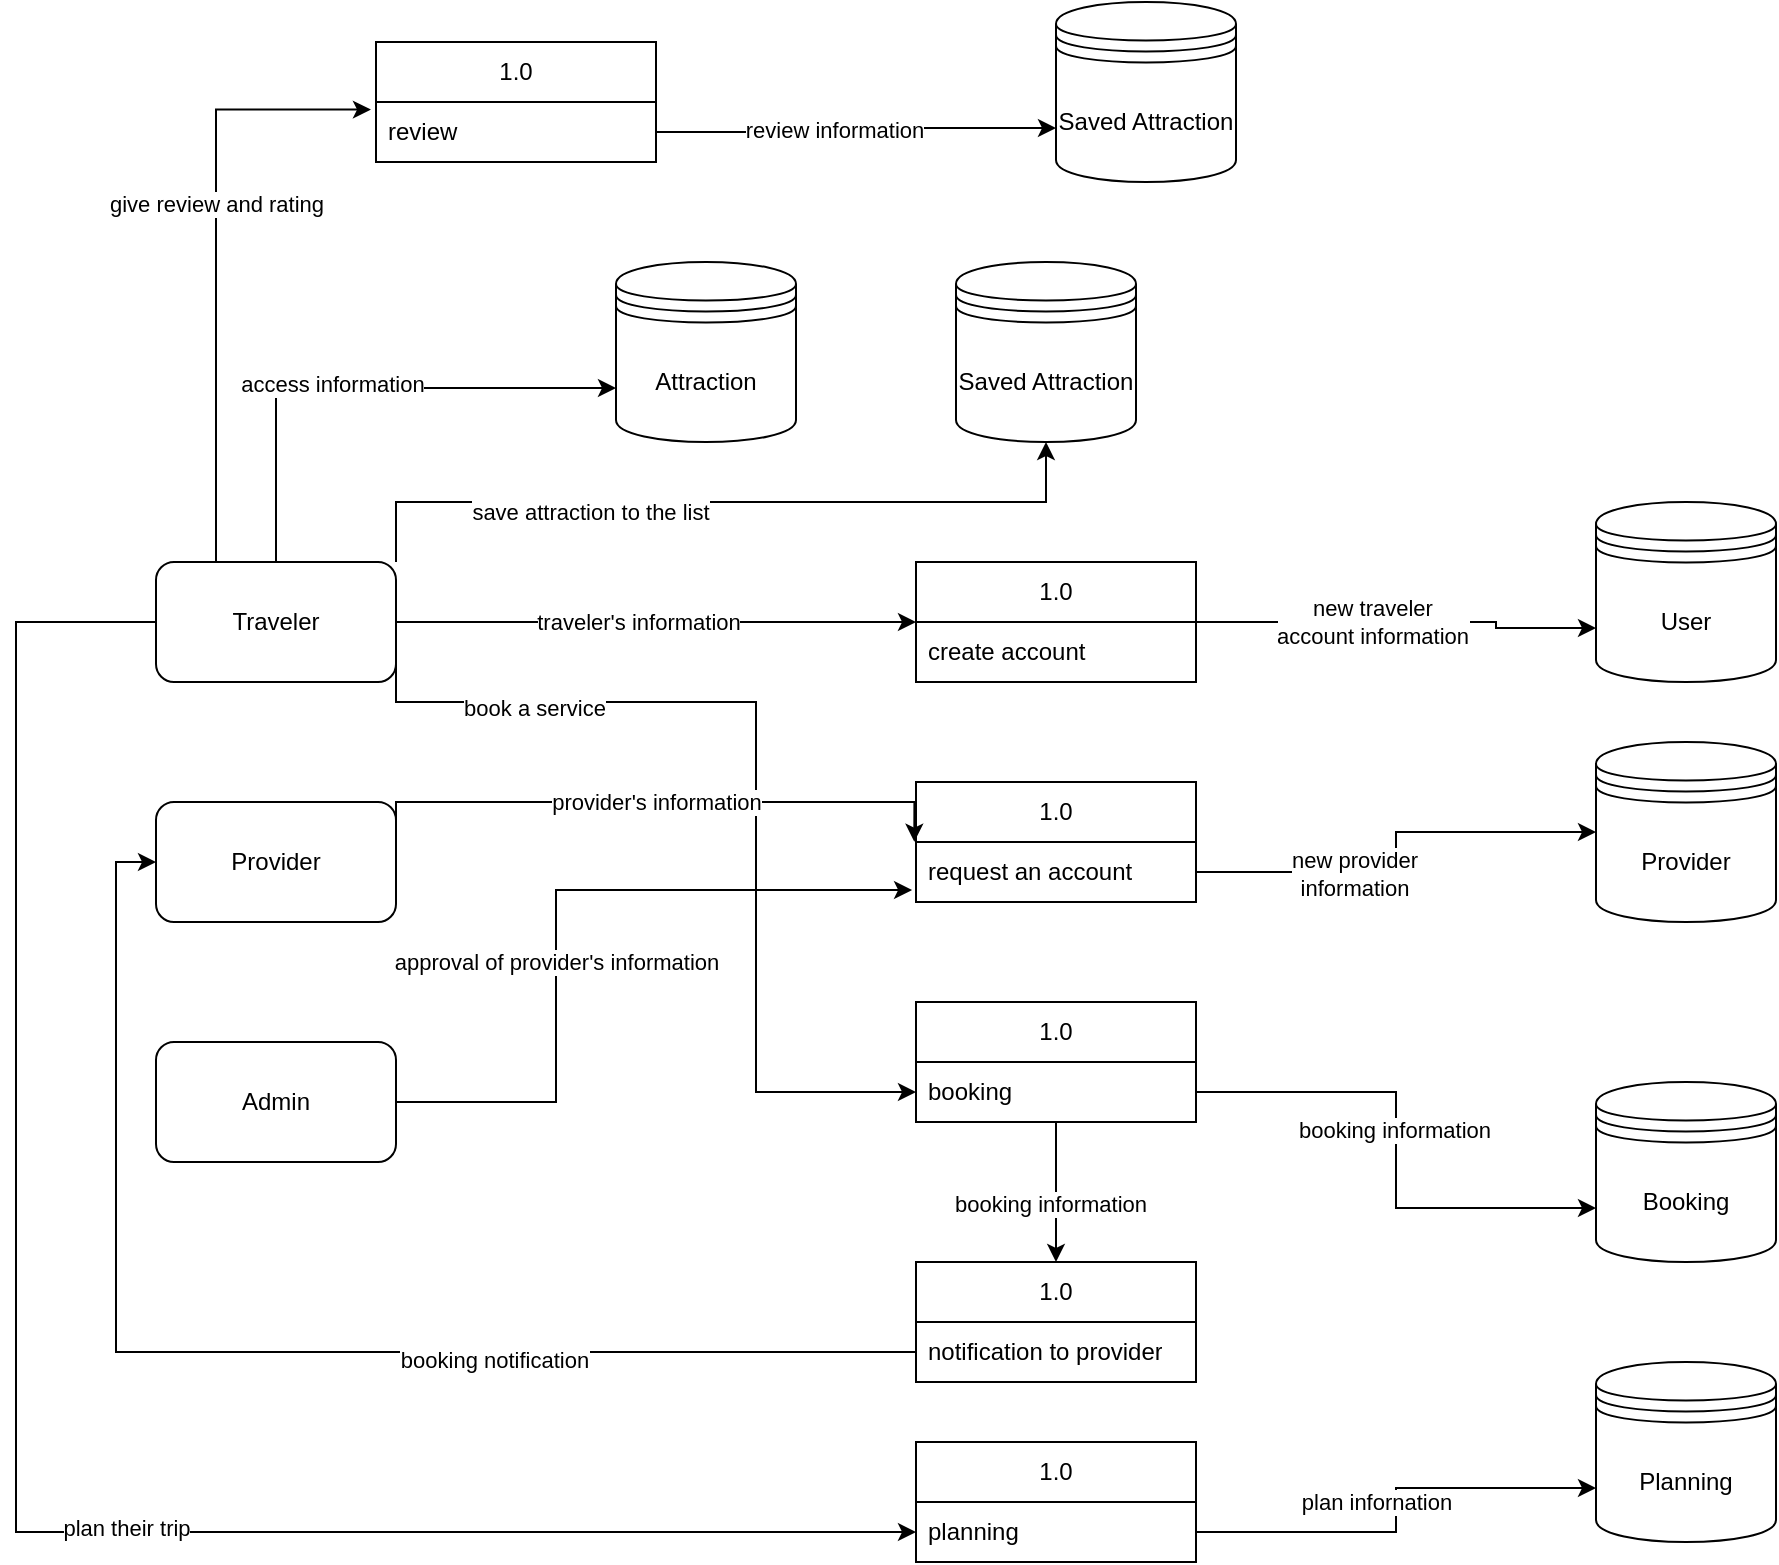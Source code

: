 <mxfile version="22.1.11" type="github">
  <diagram name="Page-1" id="x7pPGoIkAFaXnZ65KSYN">
    <mxGraphModel dx="1122" dy="855" grid="1" gridSize="10" guides="1" tooltips="1" connect="1" arrows="1" fold="1" page="1" pageScale="1" pageWidth="1169" pageHeight="827" math="0" shadow="0">
      <root>
        <mxCell id="0" />
        <mxCell id="1" parent="0" />
        <mxCell id="oVwR3Ivo_K4TMXfbhouS-9" style="edgeStyle=orthogonalEdgeStyle;rounded=0;orthogonalLoop=1;jettySize=auto;html=1;exitX=1;exitY=0.5;exitDx=0;exitDy=0;entryX=0;entryY=0.5;entryDx=0;entryDy=0;" parent="1" source="oVwR3Ivo_K4TMXfbhouS-1" target="oVwR3Ivo_K4TMXfbhouS-5" edge="1">
          <mxGeometry relative="1" as="geometry">
            <Array as="points">
              <mxPoint x="520" y="340" />
              <mxPoint x="520" y="340" />
            </Array>
          </mxGeometry>
        </mxCell>
        <mxCell id="oVwR3Ivo_K4TMXfbhouS-10" value="traveler&#39;s information" style="edgeLabel;html=1;align=center;verticalAlign=middle;resizable=0;points=[];" parent="oVwR3Ivo_K4TMXfbhouS-9" vertex="1" connectable="0">
          <mxGeometry x="0.287" y="-1" relative="1" as="geometry">
            <mxPoint x="-47" y="-1" as="offset" />
          </mxGeometry>
        </mxCell>
        <mxCell id="OimmYH5gWV8oMCqZV-XM-19" style="edgeStyle=orthogonalEdgeStyle;rounded=0;orthogonalLoop=1;jettySize=auto;html=1;exitX=0.5;exitY=0;exitDx=0;exitDy=0;entryX=0;entryY=0.7;entryDx=0;entryDy=0;" edge="1" parent="1" source="oVwR3Ivo_K4TMXfbhouS-1" target="OimmYH5gWV8oMCqZV-XM-17">
          <mxGeometry relative="1" as="geometry" />
        </mxCell>
        <mxCell id="OimmYH5gWV8oMCqZV-XM-20" value="access information" style="edgeLabel;html=1;align=center;verticalAlign=middle;resizable=0;points=[];" vertex="1" connectable="0" parent="OimmYH5gWV8oMCqZV-XM-19">
          <mxGeometry x="-0.11" y="2" relative="1" as="geometry">
            <mxPoint as="offset" />
          </mxGeometry>
        </mxCell>
        <mxCell id="OimmYH5gWV8oMCqZV-XM-22" style="edgeStyle=orthogonalEdgeStyle;rounded=0;orthogonalLoop=1;jettySize=auto;html=1;exitX=1;exitY=0;exitDx=0;exitDy=0;" edge="1" parent="1" source="oVwR3Ivo_K4TMXfbhouS-1" target="OimmYH5gWV8oMCqZV-XM-18">
          <mxGeometry relative="1" as="geometry" />
        </mxCell>
        <mxCell id="OimmYH5gWV8oMCqZV-XM-23" value="save attraction to the list" style="edgeLabel;html=1;align=center;verticalAlign=middle;resizable=0;points=[];" vertex="1" connectable="0" parent="OimmYH5gWV8oMCqZV-XM-22">
          <mxGeometry x="-0.339" y="-5" relative="1" as="geometry">
            <mxPoint as="offset" />
          </mxGeometry>
        </mxCell>
        <mxCell id="OimmYH5gWV8oMCqZV-XM-30" style="edgeStyle=orthogonalEdgeStyle;rounded=0;orthogonalLoop=1;jettySize=auto;html=1;exitX=1;exitY=0.75;exitDx=0;exitDy=0;entryX=0;entryY=0.5;entryDx=0;entryDy=0;" edge="1" parent="1" source="oVwR3Ivo_K4TMXfbhouS-1" target="OimmYH5gWV8oMCqZV-XM-29">
          <mxGeometry relative="1" as="geometry">
            <Array as="points">
              <mxPoint x="320" y="380" />
              <mxPoint x="500" y="380" />
              <mxPoint x="500" y="575" />
            </Array>
          </mxGeometry>
        </mxCell>
        <mxCell id="OimmYH5gWV8oMCqZV-XM-31" value="book a service" style="edgeLabel;html=1;align=center;verticalAlign=middle;resizable=0;points=[];" vertex="1" connectable="0" parent="OimmYH5gWV8oMCqZV-XM-30">
          <mxGeometry x="-0.61" y="-3" relative="1" as="geometry">
            <mxPoint as="offset" />
          </mxGeometry>
        </mxCell>
        <mxCell id="OimmYH5gWV8oMCqZV-XM-60" style="edgeStyle=orthogonalEdgeStyle;rounded=0;orthogonalLoop=1;jettySize=auto;html=1;exitX=0;exitY=0.5;exitDx=0;exitDy=0;entryX=0;entryY=0.5;entryDx=0;entryDy=0;" edge="1" parent="1" source="oVwR3Ivo_K4TMXfbhouS-1" target="OimmYH5gWV8oMCqZV-XM-59">
          <mxGeometry relative="1" as="geometry">
            <Array as="points">
              <mxPoint x="130" y="340" />
              <mxPoint x="130" y="795" />
            </Array>
          </mxGeometry>
        </mxCell>
        <mxCell id="OimmYH5gWV8oMCqZV-XM-61" value="plan their trip" style="edgeLabel;html=1;align=center;verticalAlign=middle;resizable=0;points=[];" vertex="1" connectable="0" parent="OimmYH5gWV8oMCqZV-XM-60">
          <mxGeometry x="0.19" y="2" relative="1" as="geometry">
            <mxPoint as="offset" />
          </mxGeometry>
        </mxCell>
        <mxCell id="oVwR3Ivo_K4TMXfbhouS-1" value="Traveler" style="rounded=1;whiteSpace=wrap;html=1;" parent="1" vertex="1">
          <mxGeometry x="200" y="310" width="120" height="60" as="geometry" />
        </mxCell>
        <mxCell id="oVwR3Ivo_K4TMXfbhouS-2" value="Provider" style="rounded=1;whiteSpace=wrap;html=1;" parent="1" vertex="1">
          <mxGeometry x="200" y="430" width="120" height="60" as="geometry" />
        </mxCell>
        <mxCell id="oVwR3Ivo_K4TMXfbhouS-3" value="Admin" style="rounded=1;whiteSpace=wrap;html=1;" parent="1" vertex="1">
          <mxGeometry x="200" y="550" width="120" height="60" as="geometry" />
        </mxCell>
        <mxCell id="oVwR3Ivo_K4TMXfbhouS-5" value="1.0" style="swimlane;fontStyle=0;childLayout=stackLayout;horizontal=1;startSize=30;horizontalStack=0;resizeParent=1;resizeParentMax=0;resizeLast=0;collapsible=1;marginBottom=0;whiteSpace=wrap;html=1;" parent="1" vertex="1">
          <mxGeometry x="580" y="310" width="140" height="60" as="geometry" />
        </mxCell>
        <mxCell id="oVwR3Ivo_K4TMXfbhouS-6" value="create account" style="text;strokeColor=none;fillColor=none;align=left;verticalAlign=middle;spacingLeft=4;spacingRight=4;overflow=hidden;points=[[0,0.5],[1,0.5]];portConstraint=eastwest;rotatable=0;whiteSpace=wrap;html=1;" parent="oVwR3Ivo_K4TMXfbhouS-5" vertex="1">
          <mxGeometry y="30" width="140" height="30" as="geometry" />
        </mxCell>
        <mxCell id="OimmYH5gWV8oMCqZV-XM-3" value="User" style="shape=datastore;whiteSpace=wrap;html=1;" vertex="1" parent="1">
          <mxGeometry x="920" y="280" width="90" height="90" as="geometry" />
        </mxCell>
        <mxCell id="OimmYH5gWV8oMCqZV-XM-4" style="edgeStyle=orthogonalEdgeStyle;rounded=0;orthogonalLoop=1;jettySize=auto;html=1;exitX=1;exitY=0.5;exitDx=0;exitDy=0;entryX=0;entryY=0.7;entryDx=0;entryDy=0;" edge="1" parent="1" source="oVwR3Ivo_K4TMXfbhouS-6" target="OimmYH5gWV8oMCqZV-XM-3">
          <mxGeometry relative="1" as="geometry">
            <Array as="points">
              <mxPoint x="720" y="340" />
              <mxPoint x="870" y="340" />
              <mxPoint x="870" y="343" />
            </Array>
          </mxGeometry>
        </mxCell>
        <mxCell id="OimmYH5gWV8oMCqZV-XM-5" value="new traveler&lt;br&gt;account information" style="edgeLabel;html=1;align=center;verticalAlign=middle;resizable=0;points=[];" vertex="1" connectable="0" parent="OimmYH5gWV8oMCqZV-XM-4">
          <mxGeometry x="-0.059" relative="1" as="geometry">
            <mxPoint as="offset" />
          </mxGeometry>
        </mxCell>
        <mxCell id="OimmYH5gWV8oMCqZV-XM-6" value="1.0" style="swimlane;fontStyle=0;childLayout=stackLayout;horizontal=1;startSize=30;horizontalStack=0;resizeParent=1;resizeParentMax=0;resizeLast=0;collapsible=1;marginBottom=0;whiteSpace=wrap;html=1;" vertex="1" parent="1">
          <mxGeometry x="580" y="420" width="140" height="60" as="geometry" />
        </mxCell>
        <mxCell id="OimmYH5gWV8oMCqZV-XM-7" value="request an account" style="text;strokeColor=none;fillColor=none;align=left;verticalAlign=middle;spacingLeft=4;spacingRight=4;overflow=hidden;points=[[0,0.5],[1,0.5]];portConstraint=eastwest;rotatable=0;whiteSpace=wrap;html=1;" vertex="1" parent="OimmYH5gWV8oMCqZV-XM-6">
          <mxGeometry y="30" width="140" height="30" as="geometry" />
        </mxCell>
        <mxCell id="OimmYH5gWV8oMCqZV-XM-9" style="edgeStyle=orthogonalEdgeStyle;rounded=0;orthogonalLoop=1;jettySize=auto;html=1;exitX=1;exitY=0.5;exitDx=0;exitDy=0;entryX=-0.006;entryY=0.328;entryDx=0;entryDy=0;entryPerimeter=0;" edge="1" parent="1">
          <mxGeometry relative="1" as="geometry">
            <mxPoint x="320" y="450" as="sourcePoint" />
            <mxPoint x="579.16" y="449.84" as="targetPoint" />
            <Array as="points">
              <mxPoint x="320" y="430" />
              <mxPoint x="579" y="430" />
            </Array>
          </mxGeometry>
        </mxCell>
        <mxCell id="OimmYH5gWV8oMCqZV-XM-10" value="provider&#39;s information" style="edgeLabel;html=1;align=center;verticalAlign=middle;resizable=0;points=[];" vertex="1" connectable="0" parent="OimmYH5gWV8oMCqZV-XM-9">
          <mxGeometry x="0.136" y="-3" relative="1" as="geometry">
            <mxPoint x="-20" y="-3" as="offset" />
          </mxGeometry>
        </mxCell>
        <mxCell id="OimmYH5gWV8oMCqZV-XM-11" style="edgeStyle=orthogonalEdgeStyle;rounded=0;orthogonalLoop=1;jettySize=auto;html=1;exitX=1;exitY=0.5;exitDx=0;exitDy=0;entryX=-0.014;entryY=0.8;entryDx=0;entryDy=0;entryPerimeter=0;" edge="1" parent="1" source="oVwR3Ivo_K4TMXfbhouS-3" target="OimmYH5gWV8oMCqZV-XM-7">
          <mxGeometry relative="1" as="geometry">
            <Array as="points">
              <mxPoint x="400" y="580" />
              <mxPoint x="400" y="474" />
            </Array>
          </mxGeometry>
        </mxCell>
        <mxCell id="OimmYH5gWV8oMCqZV-XM-12" value="approval of provider&#39;s information" style="edgeLabel;html=1;align=center;verticalAlign=middle;resizable=0;points=[];" vertex="1" connectable="0" parent="OimmYH5gWV8oMCqZV-XM-11">
          <mxGeometry x="-0.786" y="-1" relative="1" as="geometry">
            <mxPoint x="41" y="-71" as="offset" />
          </mxGeometry>
        </mxCell>
        <mxCell id="OimmYH5gWV8oMCqZV-XM-17" value="Attraction" style="shape=datastore;whiteSpace=wrap;html=1;" vertex="1" parent="1">
          <mxGeometry x="430" y="160" width="90" height="90" as="geometry" />
        </mxCell>
        <mxCell id="OimmYH5gWV8oMCqZV-XM-18" value="Saved Attraction" style="shape=datastore;whiteSpace=wrap;html=1;" vertex="1" parent="1">
          <mxGeometry x="600" y="160" width="90" height="90" as="geometry" />
        </mxCell>
        <mxCell id="OimmYH5gWV8oMCqZV-XM-28" value="1.0" style="swimlane;fontStyle=0;childLayout=stackLayout;horizontal=1;startSize=30;horizontalStack=0;resizeParent=1;resizeParentMax=0;resizeLast=0;collapsible=1;marginBottom=0;whiteSpace=wrap;html=1;" vertex="1" parent="1">
          <mxGeometry x="580" y="530" width="140" height="60" as="geometry" />
        </mxCell>
        <mxCell id="OimmYH5gWV8oMCqZV-XM-29" value="booking" style="text;strokeColor=none;fillColor=none;align=left;verticalAlign=middle;spacingLeft=4;spacingRight=4;overflow=hidden;points=[[0,0.5],[1,0.5]];portConstraint=eastwest;rotatable=0;whiteSpace=wrap;html=1;" vertex="1" parent="OimmYH5gWV8oMCqZV-XM-28">
          <mxGeometry y="30" width="140" height="30" as="geometry" />
        </mxCell>
        <mxCell id="OimmYH5gWV8oMCqZV-XM-32" value="Booking" style="shape=datastore;whiteSpace=wrap;html=1;" vertex="1" parent="1">
          <mxGeometry x="920" y="570" width="90" height="90" as="geometry" />
        </mxCell>
        <mxCell id="OimmYH5gWV8oMCqZV-XM-33" style="edgeStyle=orthogonalEdgeStyle;rounded=0;orthogonalLoop=1;jettySize=auto;html=1;entryX=0;entryY=0.7;entryDx=0;entryDy=0;" edge="1" parent="1" source="OimmYH5gWV8oMCqZV-XM-29" target="OimmYH5gWV8oMCqZV-XM-32">
          <mxGeometry relative="1" as="geometry" />
        </mxCell>
        <mxCell id="OimmYH5gWV8oMCqZV-XM-35" value="booking information" style="edgeLabel;html=1;align=center;verticalAlign=middle;resizable=0;points=[];" vertex="1" connectable="0" parent="OimmYH5gWV8oMCqZV-XM-33">
          <mxGeometry x="-0.081" y="-1" relative="1" as="geometry">
            <mxPoint as="offset" />
          </mxGeometry>
        </mxCell>
        <mxCell id="OimmYH5gWV8oMCqZV-XM-36" value="1.0" style="swimlane;fontStyle=0;childLayout=stackLayout;horizontal=1;startSize=30;horizontalStack=0;resizeParent=1;resizeParentMax=0;resizeLast=0;collapsible=1;marginBottom=0;whiteSpace=wrap;html=1;" vertex="1" parent="1">
          <mxGeometry x="580" y="660" width="140" height="60" as="geometry" />
        </mxCell>
        <mxCell id="OimmYH5gWV8oMCqZV-XM-37" value="notification to provider" style="text;strokeColor=none;fillColor=none;align=left;verticalAlign=middle;spacingLeft=4;spacingRight=4;overflow=hidden;points=[[0,0.5],[1,0.5]];portConstraint=eastwest;rotatable=0;whiteSpace=wrap;html=1;" vertex="1" parent="OimmYH5gWV8oMCqZV-XM-36">
          <mxGeometry y="30" width="140" height="30" as="geometry" />
        </mxCell>
        <mxCell id="OimmYH5gWV8oMCqZV-XM-38" style="edgeStyle=orthogonalEdgeStyle;rounded=0;orthogonalLoop=1;jettySize=auto;html=1;" edge="1" parent="1" source="OimmYH5gWV8oMCqZV-XM-29" target="OimmYH5gWV8oMCqZV-XM-36">
          <mxGeometry relative="1" as="geometry">
            <Array as="points">
              <mxPoint x="650" y="600" />
              <mxPoint x="650" y="600" />
            </Array>
          </mxGeometry>
        </mxCell>
        <mxCell id="OimmYH5gWV8oMCqZV-XM-39" value="booking information" style="edgeLabel;html=1;align=center;verticalAlign=middle;resizable=0;points=[];" vertex="1" connectable="0" parent="OimmYH5gWV8oMCqZV-XM-38">
          <mxGeometry x="0.168" y="-3" relative="1" as="geometry">
            <mxPoint as="offset" />
          </mxGeometry>
        </mxCell>
        <mxCell id="OimmYH5gWV8oMCqZV-XM-40" style="edgeStyle=orthogonalEdgeStyle;rounded=0;orthogonalLoop=1;jettySize=auto;html=1;entryX=0;entryY=0.5;entryDx=0;entryDy=0;" edge="1" parent="1" source="OimmYH5gWV8oMCqZV-XM-37" target="oVwR3Ivo_K4TMXfbhouS-2">
          <mxGeometry relative="1" as="geometry" />
        </mxCell>
        <mxCell id="OimmYH5gWV8oMCqZV-XM-41" value="booking notification" style="edgeLabel;html=1;align=center;verticalAlign=middle;resizable=0;points=[];" vertex="1" connectable="0" parent="OimmYH5gWV8oMCqZV-XM-40">
          <mxGeometry x="-0.364" y="4" relative="1" as="geometry">
            <mxPoint as="offset" />
          </mxGeometry>
        </mxCell>
        <mxCell id="OimmYH5gWV8oMCqZV-XM-46" value="1.0" style="swimlane;fontStyle=0;childLayout=stackLayout;horizontal=1;startSize=30;horizontalStack=0;resizeParent=1;resizeParentMax=0;resizeLast=0;collapsible=1;marginBottom=0;whiteSpace=wrap;html=1;" vertex="1" parent="1">
          <mxGeometry x="310" y="50" width="140" height="60" as="geometry" />
        </mxCell>
        <mxCell id="OimmYH5gWV8oMCqZV-XM-47" value="review" style="text;strokeColor=none;fillColor=none;align=left;verticalAlign=middle;spacingLeft=4;spacingRight=4;overflow=hidden;points=[[0,0.5],[1,0.5]];portConstraint=eastwest;rotatable=0;whiteSpace=wrap;html=1;" vertex="1" parent="OimmYH5gWV8oMCqZV-XM-46">
          <mxGeometry y="30" width="140" height="30" as="geometry" />
        </mxCell>
        <mxCell id="OimmYH5gWV8oMCqZV-XM-48" style="edgeStyle=orthogonalEdgeStyle;rounded=0;orthogonalLoop=1;jettySize=auto;html=1;entryX=-0.018;entryY=0.127;entryDx=0;entryDy=0;entryPerimeter=0;" edge="1" parent="1" source="oVwR3Ivo_K4TMXfbhouS-1" target="OimmYH5gWV8oMCqZV-XM-47">
          <mxGeometry relative="1" as="geometry">
            <Array as="points">
              <mxPoint x="230" y="84" />
            </Array>
          </mxGeometry>
        </mxCell>
        <mxCell id="OimmYH5gWV8oMCqZV-XM-49" value="give review and rating" style="edgeLabel;html=1;align=center;verticalAlign=middle;resizable=0;points=[];" vertex="1" connectable="0" parent="OimmYH5gWV8oMCqZV-XM-48">
          <mxGeometry x="0.18" relative="1" as="geometry">
            <mxPoint as="offset" />
          </mxGeometry>
        </mxCell>
        <mxCell id="OimmYH5gWV8oMCqZV-XM-50" value="Saved Attraction" style="shape=datastore;whiteSpace=wrap;html=1;" vertex="1" parent="1">
          <mxGeometry x="650" y="30" width="90" height="90" as="geometry" />
        </mxCell>
        <mxCell id="OimmYH5gWV8oMCqZV-XM-51" style="edgeStyle=orthogonalEdgeStyle;rounded=0;orthogonalLoop=1;jettySize=auto;html=1;exitX=1;exitY=0.5;exitDx=0;exitDy=0;entryX=0;entryY=0.7;entryDx=0;entryDy=0;" edge="1" parent="1" source="OimmYH5gWV8oMCqZV-XM-47" target="OimmYH5gWV8oMCqZV-XM-50">
          <mxGeometry relative="1" as="geometry" />
        </mxCell>
        <mxCell id="OimmYH5gWV8oMCqZV-XM-52" value="review information" style="edgeLabel;html=1;align=center;verticalAlign=middle;resizable=0;points=[];" vertex="1" connectable="0" parent="OimmYH5gWV8oMCqZV-XM-51">
          <mxGeometry x="-0.117" y="1" relative="1" as="geometry">
            <mxPoint as="offset" />
          </mxGeometry>
        </mxCell>
        <mxCell id="OimmYH5gWV8oMCqZV-XM-53" value="Provider" style="shape=datastore;whiteSpace=wrap;html=1;" vertex="1" parent="1">
          <mxGeometry x="920" y="400" width="90" height="90" as="geometry" />
        </mxCell>
        <mxCell id="OimmYH5gWV8oMCqZV-XM-54" style="edgeStyle=orthogonalEdgeStyle;rounded=0;orthogonalLoop=1;jettySize=auto;html=1;" edge="1" parent="1" source="OimmYH5gWV8oMCqZV-XM-7" target="OimmYH5gWV8oMCqZV-XM-53">
          <mxGeometry relative="1" as="geometry" />
        </mxCell>
        <mxCell id="OimmYH5gWV8oMCqZV-XM-55" value="new provider&lt;br&gt;information" style="edgeLabel;html=1;align=center;verticalAlign=middle;resizable=0;points=[];" vertex="1" connectable="0" parent="OimmYH5gWV8oMCqZV-XM-54">
          <mxGeometry x="-0.282" y="-1" relative="1" as="geometry">
            <mxPoint as="offset" />
          </mxGeometry>
        </mxCell>
        <mxCell id="OimmYH5gWV8oMCqZV-XM-58" value="1.0" style="swimlane;fontStyle=0;childLayout=stackLayout;horizontal=1;startSize=30;horizontalStack=0;resizeParent=1;resizeParentMax=0;resizeLast=0;collapsible=1;marginBottom=0;whiteSpace=wrap;html=1;" vertex="1" parent="1">
          <mxGeometry x="580" y="750" width="140" height="60" as="geometry" />
        </mxCell>
        <mxCell id="OimmYH5gWV8oMCqZV-XM-59" value="planning" style="text;strokeColor=none;fillColor=none;align=left;verticalAlign=middle;spacingLeft=4;spacingRight=4;overflow=hidden;points=[[0,0.5],[1,0.5]];portConstraint=eastwest;rotatable=0;whiteSpace=wrap;html=1;" vertex="1" parent="OimmYH5gWV8oMCqZV-XM-58">
          <mxGeometry y="30" width="140" height="30" as="geometry" />
        </mxCell>
        <mxCell id="OimmYH5gWV8oMCqZV-XM-62" value="Planning" style="shape=datastore;whiteSpace=wrap;html=1;" vertex="1" parent="1">
          <mxGeometry x="920" y="710" width="90" height="90" as="geometry" />
        </mxCell>
        <mxCell id="OimmYH5gWV8oMCqZV-XM-64" style="edgeStyle=orthogonalEdgeStyle;rounded=0;orthogonalLoop=1;jettySize=auto;html=1;exitX=1;exitY=0.5;exitDx=0;exitDy=0;entryX=0;entryY=0.7;entryDx=0;entryDy=0;" edge="1" parent="1" source="OimmYH5gWV8oMCqZV-XM-59" target="OimmYH5gWV8oMCqZV-XM-62">
          <mxGeometry relative="1" as="geometry" />
        </mxCell>
        <mxCell id="OimmYH5gWV8oMCqZV-XM-65" value="plan infornation" style="edgeLabel;html=1;align=center;verticalAlign=middle;resizable=0;points=[];" vertex="1" connectable="0" parent="OimmYH5gWV8oMCqZV-XM-64">
          <mxGeometry x="-0.711" y="2" relative="1" as="geometry">
            <mxPoint x="58" y="-13" as="offset" />
          </mxGeometry>
        </mxCell>
      </root>
    </mxGraphModel>
  </diagram>
</mxfile>
